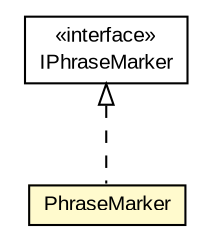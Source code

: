 #!/usr/local/bin/dot
#
# Class diagram 
# Generated by UMLGraph version R5_6-24-gf6e263 (http://www.umlgraph.org/)
#

digraph G {
	edge [fontname="arial",fontsize=10,labelfontname="arial",labelfontsize=10];
	node [fontname="arial",fontsize=10,shape=plaintext];
	nodesep=0.25;
	ranksep=0.5;
	// edu.arizona.biosemantics.semanticmarkup.ling.normalize.IPhraseMarker
	c117594 [label=<<table title="edu.arizona.biosemantics.semanticmarkup.ling.normalize.IPhraseMarker" border="0" cellborder="1" cellspacing="0" cellpadding="2" port="p" href="../IPhraseMarker.html">
		<tr><td><table border="0" cellspacing="0" cellpadding="1">
<tr><td align="center" balign="center"> &#171;interface&#187; </td></tr>
<tr><td align="center" balign="center"> IPhraseMarker </td></tr>
		</table></td></tr>
		</table>>, URL="../IPhraseMarker.html", fontname="arial", fontcolor="black", fontsize=10.0];
	// edu.arizona.biosemantics.semanticmarkup.ling.normalize.lib.PhraseMarker
	c117598 [label=<<table title="edu.arizona.biosemantics.semanticmarkup.ling.normalize.lib.PhraseMarker" border="0" cellborder="1" cellspacing="0" cellpadding="2" port="p" bgcolor="lemonChiffon" href="./PhraseMarker.html">
		<tr><td><table border="0" cellspacing="0" cellpadding="1">
<tr><td align="center" balign="center"> PhraseMarker </td></tr>
		</table></td></tr>
		</table>>, URL="./PhraseMarker.html", fontname="arial", fontcolor="black", fontsize=10.0];
	//edu.arizona.biosemantics.semanticmarkup.ling.normalize.lib.PhraseMarker implements edu.arizona.biosemantics.semanticmarkup.ling.normalize.IPhraseMarker
	c117594:p -> c117598:p [dir=back,arrowtail=empty,style=dashed];
}

